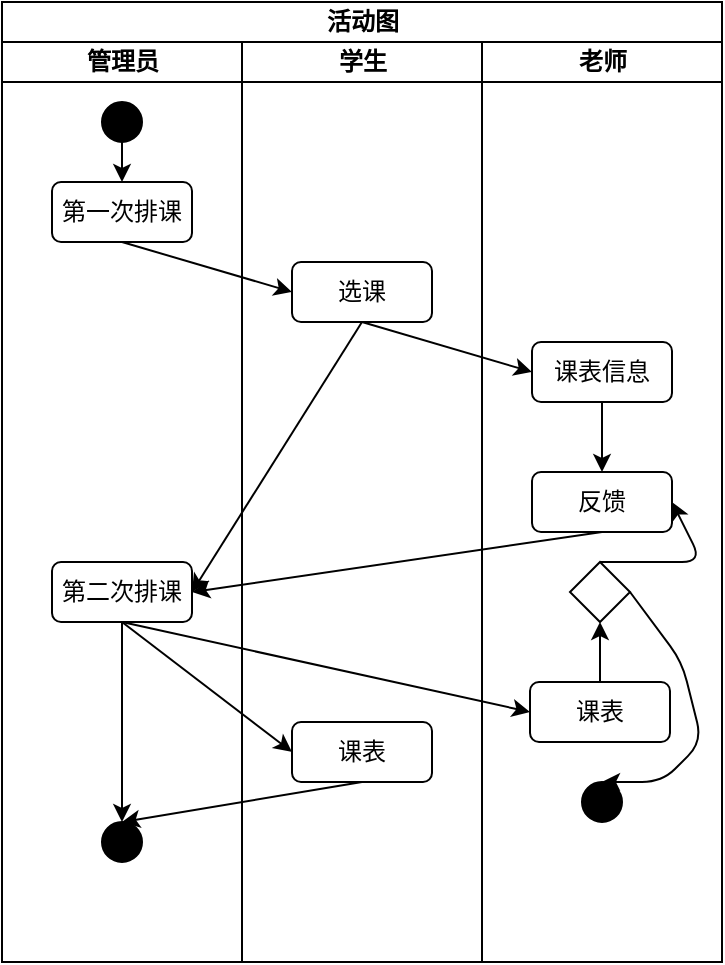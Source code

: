<mxfile>
    <diagram id="J51d7JNwiZsRvD_ck4Yo" name="第 1 页">
        <mxGraphModel dx="505" dy="1742" grid="1" gridSize="10" guides="1" tooltips="1" connect="1" arrows="1" fold="1" page="1" pageScale="1" pageWidth="827" pageHeight="1169" math="0" shadow="0">
            <root>
                <mxCell id="0"/>
                <mxCell id="1" parent="0"/>
                <mxCell id="26" value="活动图" style="swimlane;childLayout=stackLayout;resizeParent=1;resizeParentMax=0;startSize=20;html=1;" vertex="1" parent="1">
                    <mxGeometry x="80.0" y="-10" width="360" height="480" as="geometry"/>
                </mxCell>
                <mxCell id="27" value="管理员" style="swimlane;startSize=20;html=1;" vertex="1" parent="26">
                    <mxGeometry y="20" width="120" height="460" as="geometry">
                        <mxRectangle y="20" width="40" height="460" as="alternateBounds"/>
                    </mxGeometry>
                </mxCell>
                <mxCell id="35" style="edgeStyle=none;html=1;exitX=0.5;exitY=1;exitDx=0;exitDy=0;entryX=0.5;entryY=0;entryDx=0;entryDy=0;" edge="1" parent="27" source="31" target="33">
                    <mxGeometry relative="1" as="geometry"/>
                </mxCell>
                <mxCell id="31" value="" style="ellipse;whiteSpace=wrap;html=1;aspect=fixed;fillColor=#000000;" vertex="1" parent="27">
                    <mxGeometry x="50" y="30" width="20" height="20" as="geometry"/>
                </mxCell>
                <mxCell id="33" value="第一次排课" style="rounded=1;whiteSpace=wrap;html=1;fillColor=#FFFFFF;" vertex="1" parent="27">
                    <mxGeometry x="25.0" y="70" width="70" height="30" as="geometry"/>
                </mxCell>
                <mxCell id="40" value="第二次排课" style="rounded=1;whiteSpace=wrap;html=1;fillColor=#FFFFFF;" vertex="1" parent="27">
                    <mxGeometry x="25.0" y="260" width="70" height="30" as="geometry"/>
                </mxCell>
                <mxCell id="51" value="" style="ellipse;whiteSpace=wrap;html=1;aspect=fixed;fillColor=#000000;" vertex="1" parent="27">
                    <mxGeometry x="50" y="390" width="20" height="20" as="geometry"/>
                </mxCell>
                <mxCell id="49" style="edgeStyle=none;html=1;exitX=0.5;exitY=1;exitDx=0;exitDy=0;entryX=0.5;entryY=0;entryDx=0;entryDy=0;" edge="1" parent="27" source="40" target="51">
                    <mxGeometry relative="1" as="geometry">
                        <mxPoint x="60.0" y="330" as="targetPoint"/>
                    </mxGeometry>
                </mxCell>
                <mxCell id="38" style="edgeStyle=none;html=1;exitX=0.5;exitY=1;exitDx=0;exitDy=0;entryX=0;entryY=0.5;entryDx=0;entryDy=0;" edge="1" parent="26" source="33" target="37">
                    <mxGeometry relative="1" as="geometry"/>
                </mxCell>
                <mxCell id="39" style="edgeStyle=none;html=1;exitX=0.5;exitY=1;exitDx=0;exitDy=0;entryX=1;entryY=0.5;entryDx=0;entryDy=0;" edge="1" parent="26" source="37" target="40">
                    <mxGeometry relative="1" as="geometry">
                        <mxPoint x="80.0" y="260" as="targetPoint"/>
                    </mxGeometry>
                </mxCell>
                <mxCell id="43" style="edgeStyle=none;html=1;exitX=0.5;exitY=1;exitDx=0;exitDy=0;entryX=0;entryY=0.5;entryDx=0;entryDy=0;" edge="1" parent="26" source="37" target="42">
                    <mxGeometry relative="1" as="geometry"/>
                </mxCell>
                <mxCell id="48" style="edgeStyle=none;html=1;exitX=0.5;exitY=1;exitDx=0;exitDy=0;entryX=1;entryY=0.5;entryDx=0;entryDy=0;" edge="1" parent="26" source="46" target="40">
                    <mxGeometry relative="1" as="geometry"/>
                </mxCell>
                <mxCell id="28" value="学生" style="swimlane;startSize=20;html=1;" vertex="1" parent="26">
                    <mxGeometry x="120" y="20" width="120" height="460" as="geometry"/>
                </mxCell>
                <mxCell id="37" value="选课" style="rounded=1;whiteSpace=wrap;html=1;fillColor=#FFFFFF;" vertex="1" parent="28">
                    <mxGeometry x="25.0" y="110" width="70" height="30" as="geometry"/>
                </mxCell>
                <mxCell id="56" value="课表" style="rounded=1;whiteSpace=wrap;html=1;fillColor=#FFFFFF;" vertex="1" parent="28">
                    <mxGeometry x="25.0" y="340" width="70" height="30" as="geometry"/>
                </mxCell>
                <mxCell id="29" value="老师" style="swimlane;startSize=20;html=1;" vertex="1" parent="26">
                    <mxGeometry x="240" y="20" width="120" height="460" as="geometry"/>
                </mxCell>
                <mxCell id="47" value="" style="edgeStyle=none;html=1;" edge="1" parent="29" source="42" target="46">
                    <mxGeometry relative="1" as="geometry"/>
                </mxCell>
                <mxCell id="42" value="课表信息" style="rounded=1;whiteSpace=wrap;html=1;fillColor=#FFFFFF;" vertex="1" parent="29">
                    <mxGeometry x="25.0" y="150" width="70" height="30" as="geometry"/>
                </mxCell>
                <mxCell id="46" value="反馈" style="rounded=1;whiteSpace=wrap;html=1;fillColor=#FFFFFF;" vertex="1" parent="29">
                    <mxGeometry x="25" y="215" width="70" height="30" as="geometry"/>
                </mxCell>
                <mxCell id="65" style="edgeStyle=none;html=1;exitX=0.5;exitY=0;exitDx=0;exitDy=0;entryX=0.5;entryY=1;entryDx=0;entryDy=0;" edge="1" parent="29" source="57" target="63">
                    <mxGeometry relative="1" as="geometry"/>
                </mxCell>
                <mxCell id="57" value="课表" style="rounded=1;whiteSpace=wrap;html=1;fillColor=#FFFFFF;" vertex="1" parent="29">
                    <mxGeometry x="24.0" y="320" width="70" height="30" as="geometry"/>
                </mxCell>
                <mxCell id="66" style="edgeStyle=none;html=1;exitX=0.5;exitY=0;exitDx=0;exitDy=0;entryX=1;entryY=0.5;entryDx=0;entryDy=0;" edge="1" parent="29" source="63" target="46">
                    <mxGeometry relative="1" as="geometry">
                        <mxPoint x="110.0" y="260" as="targetPoint"/>
                        <Array as="points">
                            <mxPoint x="110.0" y="260"/>
                        </Array>
                    </mxGeometry>
                </mxCell>
                <mxCell id="68" style="edgeStyle=none;html=1;exitX=1;exitY=0.5;exitDx=0;exitDy=0;entryX=0.5;entryY=0;entryDx=0;entryDy=0;" edge="1" parent="29" source="63" target="67">
                    <mxGeometry relative="1" as="geometry">
                        <Array as="points">
                            <mxPoint x="100.0" y="310"/>
                            <mxPoint x="110.0" y="350"/>
                            <mxPoint x="90.0" y="370"/>
                        </Array>
                    </mxGeometry>
                </mxCell>
                <mxCell id="63" value="" style="rhombus;whiteSpace=wrap;html=1;fillColor=#FFFFFF;" vertex="1" parent="29">
                    <mxGeometry x="44.0" y="260" width="30" height="30" as="geometry"/>
                </mxCell>
                <mxCell id="67" value="" style="ellipse;whiteSpace=wrap;html=1;aspect=fixed;fillColor=#000000;" vertex="1" parent="29">
                    <mxGeometry x="50" y="370" width="20" height="20" as="geometry"/>
                </mxCell>
                <mxCell id="58" style="edgeStyle=none;html=1;exitX=0.5;exitY=1;exitDx=0;exitDy=0;entryX=0;entryY=0.5;entryDx=0;entryDy=0;" edge="1" parent="26" source="40" target="56">
                    <mxGeometry relative="1" as="geometry"/>
                </mxCell>
                <mxCell id="59" style="edgeStyle=none;html=1;exitX=0.5;exitY=1;exitDx=0;exitDy=0;entryX=0;entryY=0.5;entryDx=0;entryDy=0;" edge="1" parent="26" source="40" target="57">
                    <mxGeometry relative="1" as="geometry"/>
                </mxCell>
                <mxCell id="61" style="edgeStyle=none;html=1;exitX=0.5;exitY=1;exitDx=0;exitDy=0;entryX=0.5;entryY=0;entryDx=0;entryDy=0;" edge="1" parent="26" source="56" target="51">
                    <mxGeometry relative="1" as="geometry"/>
                </mxCell>
            </root>
        </mxGraphModel>
    </diagram>
</mxfile>